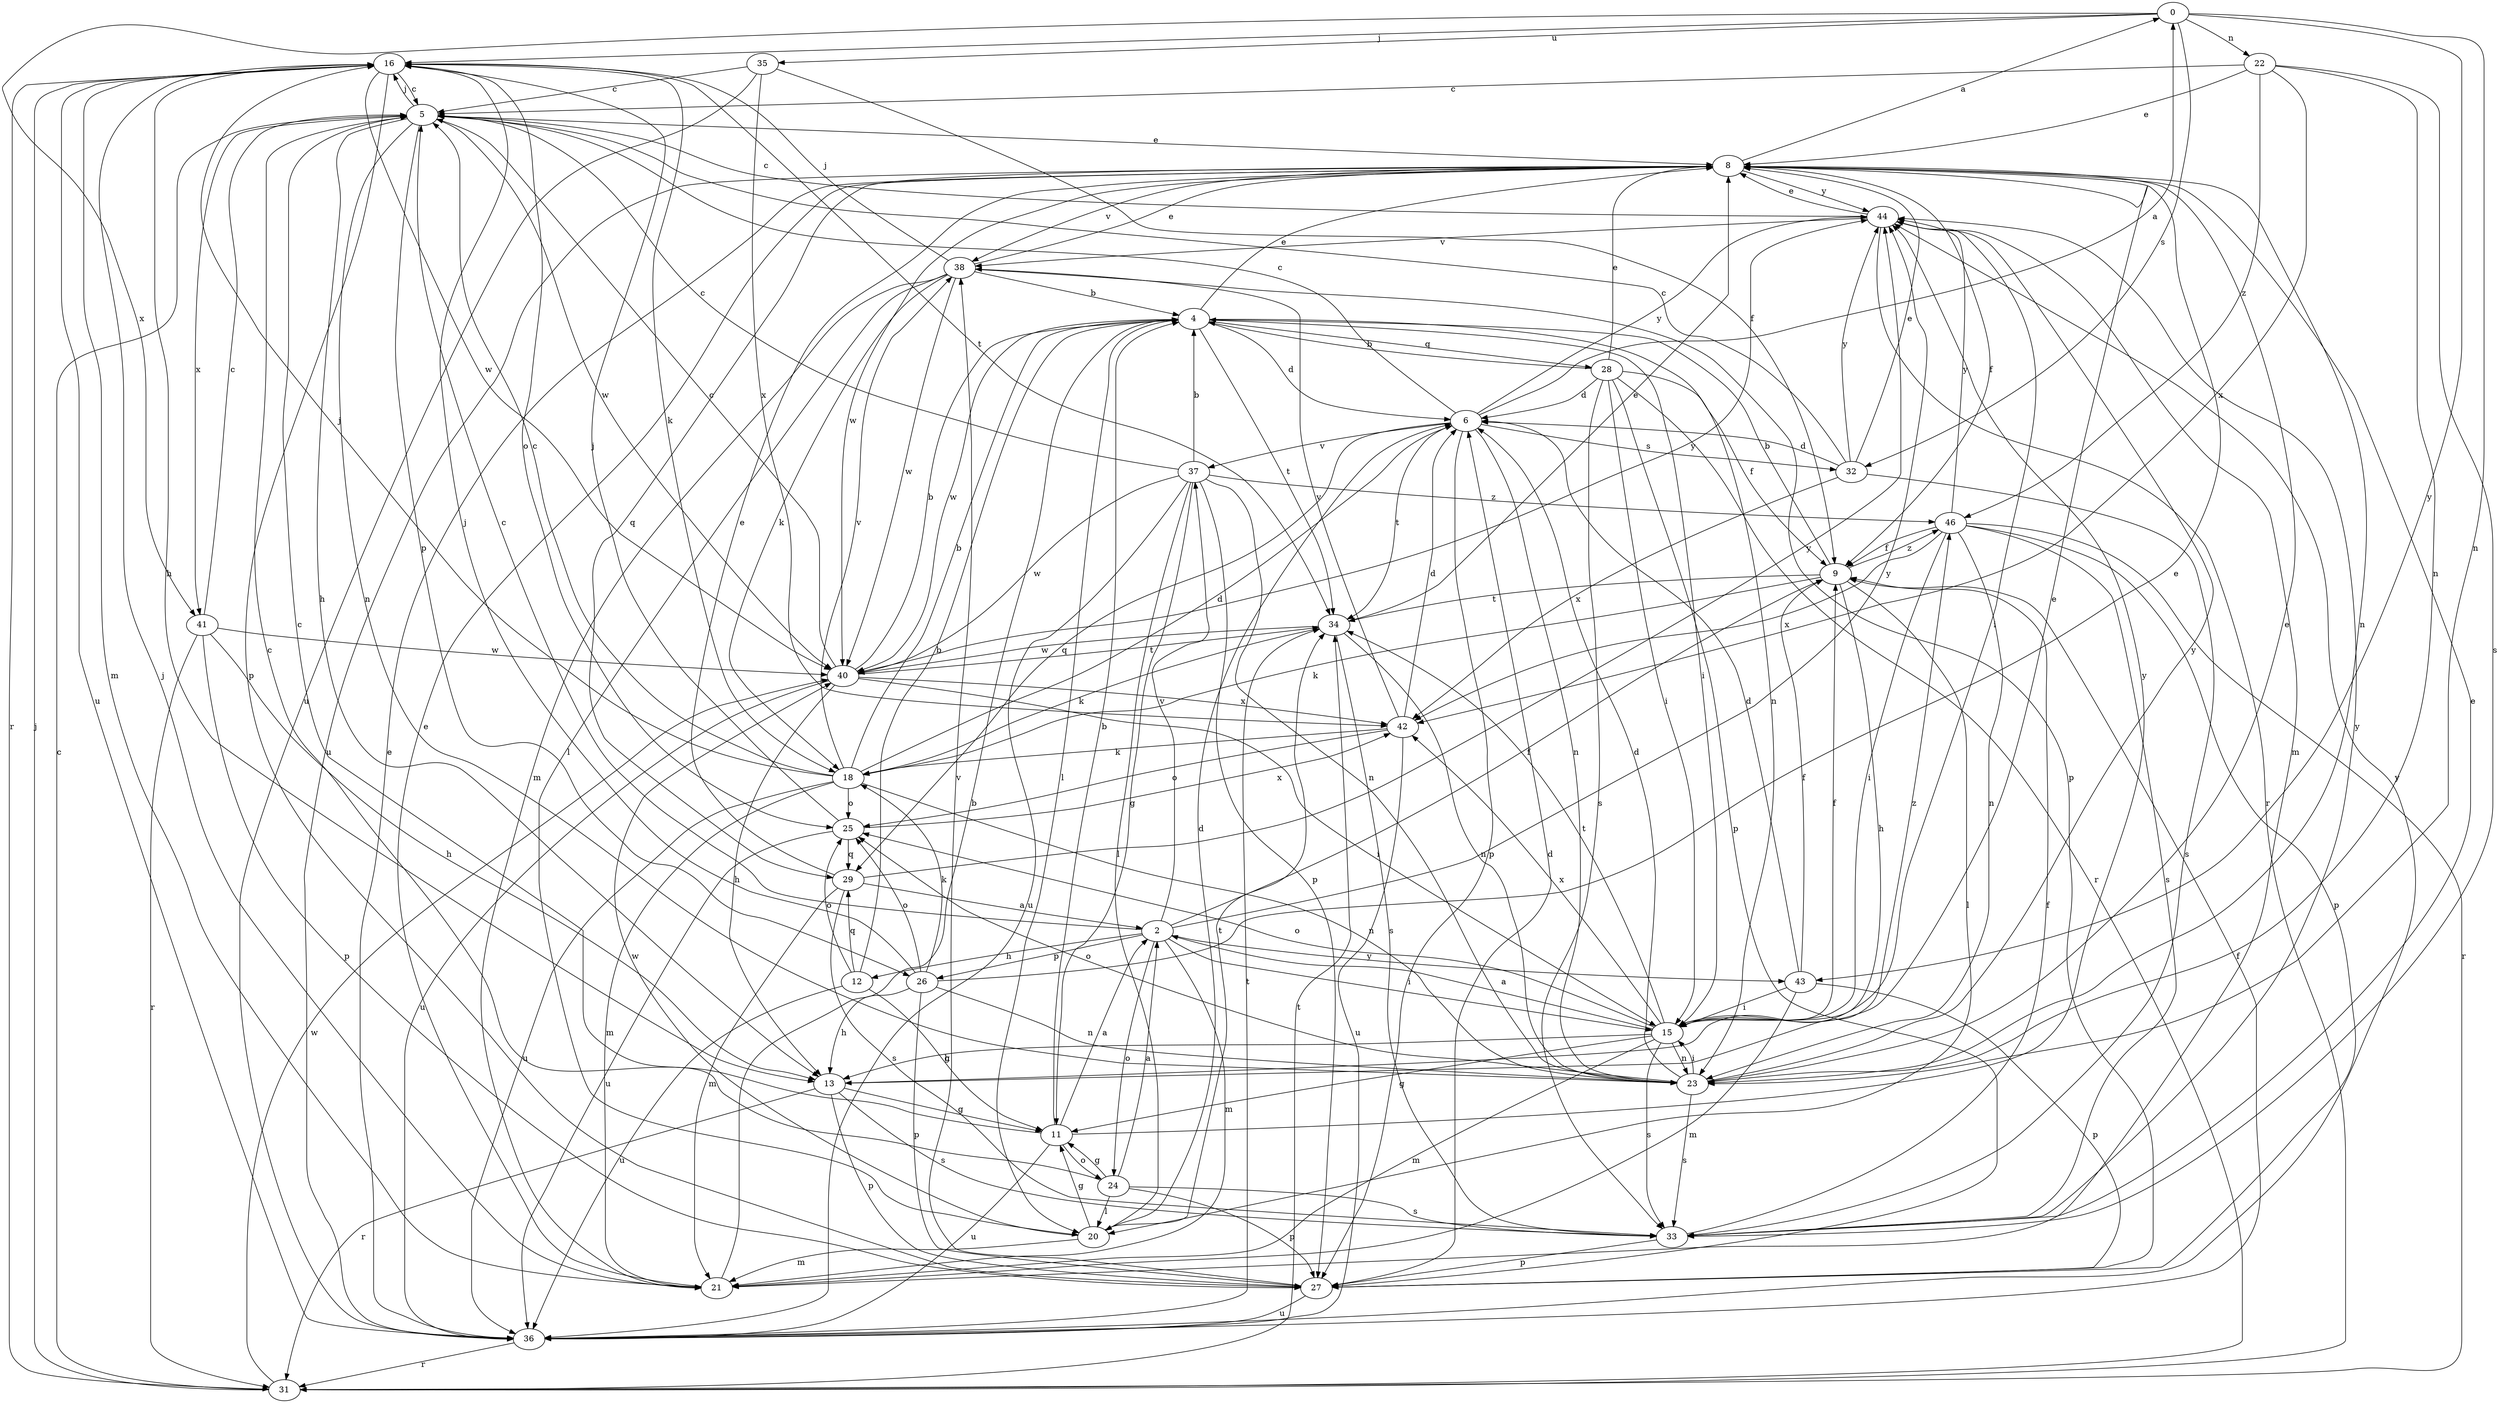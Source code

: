 strict digraph  {
0;
2;
4;
5;
6;
8;
9;
11;
12;
13;
15;
16;
18;
20;
21;
22;
23;
24;
25;
26;
27;
28;
29;
31;
32;
33;
34;
35;
36;
37;
38;
40;
41;
42;
43;
44;
46;
0 -> 16  [label=j];
0 -> 22  [label=n];
0 -> 23  [label=n];
0 -> 32  [label=s];
0 -> 35  [label=u];
0 -> 41  [label=x];
0 -> 43  [label=y];
2 -> 5  [label=c];
2 -> 9  [label=f];
2 -> 12  [label=h];
2 -> 15  [label=i];
2 -> 21  [label=m];
2 -> 24  [label=o];
2 -> 26  [label=p];
2 -> 37  [label=v];
2 -> 43  [label=y];
2 -> 44  [label=y];
4 -> 6  [label=d];
4 -> 8  [label=e];
4 -> 15  [label=i];
4 -> 20  [label=l];
4 -> 23  [label=n];
4 -> 28  [label=q];
4 -> 34  [label=t];
4 -> 40  [label=w];
5 -> 8  [label=e];
5 -> 13  [label=h];
5 -> 16  [label=j];
5 -> 23  [label=n];
5 -> 26  [label=p];
5 -> 40  [label=w];
5 -> 41  [label=x];
6 -> 0  [label=a];
6 -> 5  [label=c];
6 -> 23  [label=n];
6 -> 27  [label=p];
6 -> 29  [label=q];
6 -> 32  [label=s];
6 -> 34  [label=t];
6 -> 37  [label=v];
6 -> 44  [label=y];
8 -> 0  [label=a];
8 -> 9  [label=f];
8 -> 23  [label=n];
8 -> 29  [label=q];
8 -> 36  [label=u];
8 -> 38  [label=v];
8 -> 40  [label=w];
8 -> 44  [label=y];
9 -> 4  [label=b];
9 -> 13  [label=h];
9 -> 18  [label=k];
9 -> 20  [label=l];
9 -> 34  [label=t];
9 -> 46  [label=z];
11 -> 2  [label=a];
11 -> 4  [label=b];
11 -> 5  [label=c];
11 -> 24  [label=o];
11 -> 36  [label=u];
11 -> 44  [label=y];
12 -> 4  [label=b];
12 -> 11  [label=g];
12 -> 25  [label=o];
12 -> 29  [label=q];
12 -> 36  [label=u];
13 -> 11  [label=g];
13 -> 27  [label=p];
13 -> 31  [label=r];
13 -> 33  [label=s];
13 -> 46  [label=z];
15 -> 2  [label=a];
15 -> 8  [label=e];
15 -> 9  [label=f];
15 -> 11  [label=g];
15 -> 13  [label=h];
15 -> 21  [label=m];
15 -> 23  [label=n];
15 -> 25  [label=o];
15 -> 33  [label=s];
15 -> 34  [label=t];
15 -> 42  [label=x];
16 -> 5  [label=c];
16 -> 13  [label=h];
16 -> 18  [label=k];
16 -> 21  [label=m];
16 -> 25  [label=o];
16 -> 27  [label=p];
16 -> 31  [label=r];
16 -> 34  [label=t];
16 -> 36  [label=u];
16 -> 40  [label=w];
18 -> 4  [label=b];
18 -> 5  [label=c];
18 -> 6  [label=d];
18 -> 16  [label=j];
18 -> 21  [label=m];
18 -> 23  [label=n];
18 -> 25  [label=o];
18 -> 36  [label=u];
18 -> 38  [label=v];
20 -> 6  [label=d];
20 -> 11  [label=g];
20 -> 21  [label=m];
20 -> 34  [label=t];
20 -> 40  [label=w];
21 -> 4  [label=b];
21 -> 8  [label=e];
21 -> 16  [label=j];
22 -> 5  [label=c];
22 -> 8  [label=e];
22 -> 23  [label=n];
22 -> 33  [label=s];
22 -> 42  [label=x];
22 -> 46  [label=z];
23 -> 6  [label=d];
23 -> 8  [label=e];
23 -> 15  [label=i];
23 -> 25  [label=o];
23 -> 33  [label=s];
23 -> 44  [label=y];
24 -> 2  [label=a];
24 -> 5  [label=c];
24 -> 11  [label=g];
24 -> 20  [label=l];
24 -> 27  [label=p];
24 -> 33  [label=s];
25 -> 16  [label=j];
25 -> 29  [label=q];
25 -> 36  [label=u];
25 -> 42  [label=x];
26 -> 8  [label=e];
26 -> 13  [label=h];
26 -> 16  [label=j];
26 -> 18  [label=k];
26 -> 23  [label=n];
26 -> 25  [label=o];
26 -> 27  [label=p];
27 -> 6  [label=d];
27 -> 36  [label=u];
27 -> 38  [label=v];
28 -> 4  [label=b];
28 -> 6  [label=d];
28 -> 8  [label=e];
28 -> 9  [label=f];
28 -> 15  [label=i];
28 -> 27  [label=p];
28 -> 31  [label=r];
28 -> 33  [label=s];
29 -> 2  [label=a];
29 -> 8  [label=e];
29 -> 21  [label=m];
29 -> 33  [label=s];
29 -> 44  [label=y];
31 -> 5  [label=c];
31 -> 16  [label=j];
31 -> 34  [label=t];
31 -> 40  [label=w];
32 -> 5  [label=c];
32 -> 6  [label=d];
32 -> 8  [label=e];
32 -> 33  [label=s];
32 -> 42  [label=x];
32 -> 44  [label=y];
33 -> 8  [label=e];
33 -> 9  [label=f];
33 -> 27  [label=p];
33 -> 44  [label=y];
34 -> 8  [label=e];
34 -> 18  [label=k];
34 -> 23  [label=n];
34 -> 33  [label=s];
34 -> 40  [label=w];
35 -> 5  [label=c];
35 -> 9  [label=f];
35 -> 36  [label=u];
35 -> 42  [label=x];
36 -> 8  [label=e];
36 -> 9  [label=f];
36 -> 31  [label=r];
36 -> 34  [label=t];
36 -> 44  [label=y];
37 -> 4  [label=b];
37 -> 5  [label=c];
37 -> 11  [label=g];
37 -> 20  [label=l];
37 -> 23  [label=n];
37 -> 27  [label=p];
37 -> 36  [label=u];
37 -> 40  [label=w];
37 -> 46  [label=z];
38 -> 4  [label=b];
38 -> 8  [label=e];
38 -> 16  [label=j];
38 -> 18  [label=k];
38 -> 20  [label=l];
38 -> 21  [label=m];
38 -> 27  [label=p];
38 -> 40  [label=w];
40 -> 4  [label=b];
40 -> 5  [label=c];
40 -> 13  [label=h];
40 -> 15  [label=i];
40 -> 34  [label=t];
40 -> 36  [label=u];
40 -> 42  [label=x];
40 -> 44  [label=y];
41 -> 5  [label=c];
41 -> 13  [label=h];
41 -> 27  [label=p];
41 -> 31  [label=r];
41 -> 40  [label=w];
42 -> 6  [label=d];
42 -> 18  [label=k];
42 -> 25  [label=o];
42 -> 36  [label=u];
42 -> 38  [label=v];
43 -> 6  [label=d];
43 -> 9  [label=f];
43 -> 15  [label=i];
43 -> 21  [label=m];
43 -> 27  [label=p];
44 -> 5  [label=c];
44 -> 8  [label=e];
44 -> 15  [label=i];
44 -> 21  [label=m];
44 -> 31  [label=r];
44 -> 38  [label=v];
46 -> 9  [label=f];
46 -> 15  [label=i];
46 -> 23  [label=n];
46 -> 27  [label=p];
46 -> 31  [label=r];
46 -> 33  [label=s];
46 -> 42  [label=x];
46 -> 44  [label=y];
}
